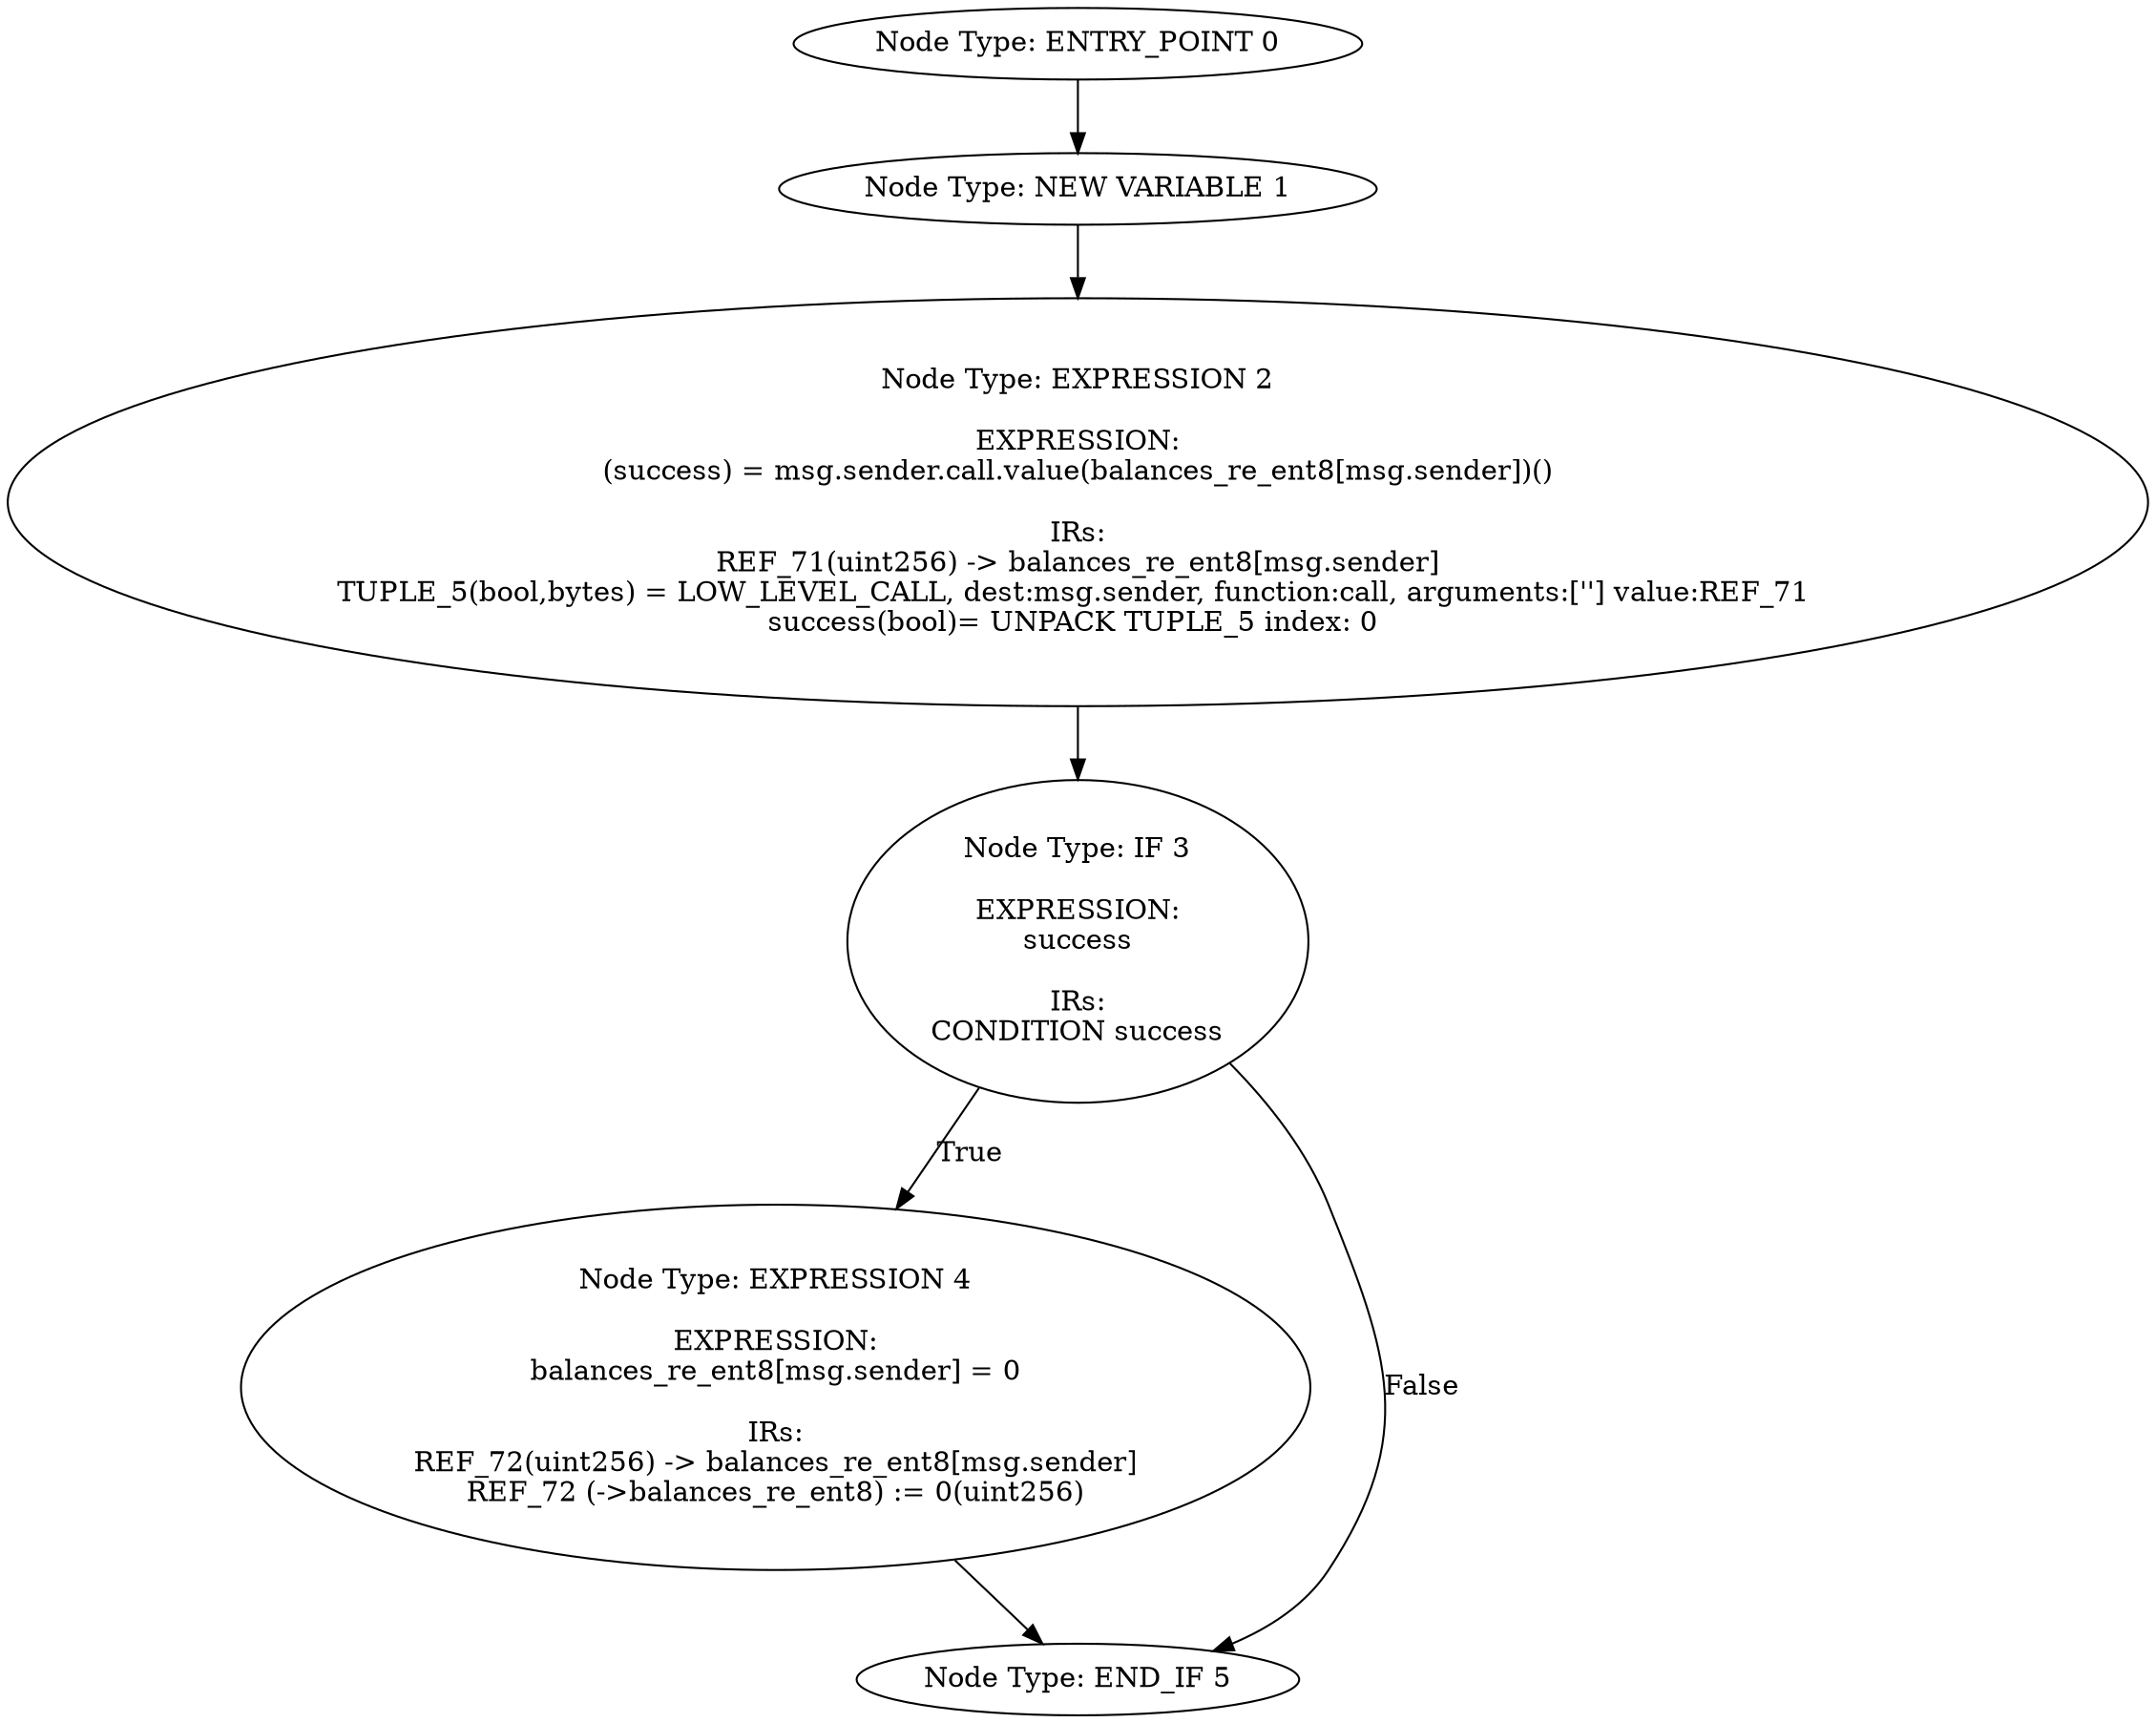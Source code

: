 digraph{
0[label="Node Type: ENTRY_POINT 0
"];
0->1;
1[label="Node Type: NEW VARIABLE 1
"];
1->2;
2[label="Node Type: EXPRESSION 2

EXPRESSION:
(success) = msg.sender.call.value(balances_re_ent8[msg.sender])()

IRs:
REF_71(uint256) -> balances_re_ent8[msg.sender]
TUPLE_5(bool,bytes) = LOW_LEVEL_CALL, dest:msg.sender, function:call, arguments:[''] value:REF_71 
success(bool)= UNPACK TUPLE_5 index: 0 "];
2->3;
3[label="Node Type: IF 3

EXPRESSION:
success

IRs:
CONDITION success"];
3->4[label="True"];
3->5[label="False"];
4[label="Node Type: EXPRESSION 4

EXPRESSION:
balances_re_ent8[msg.sender] = 0

IRs:
REF_72(uint256) -> balances_re_ent8[msg.sender]
REF_72 (->balances_re_ent8) := 0(uint256)"];
4->5;
5[label="Node Type: END_IF 5
"];
}
